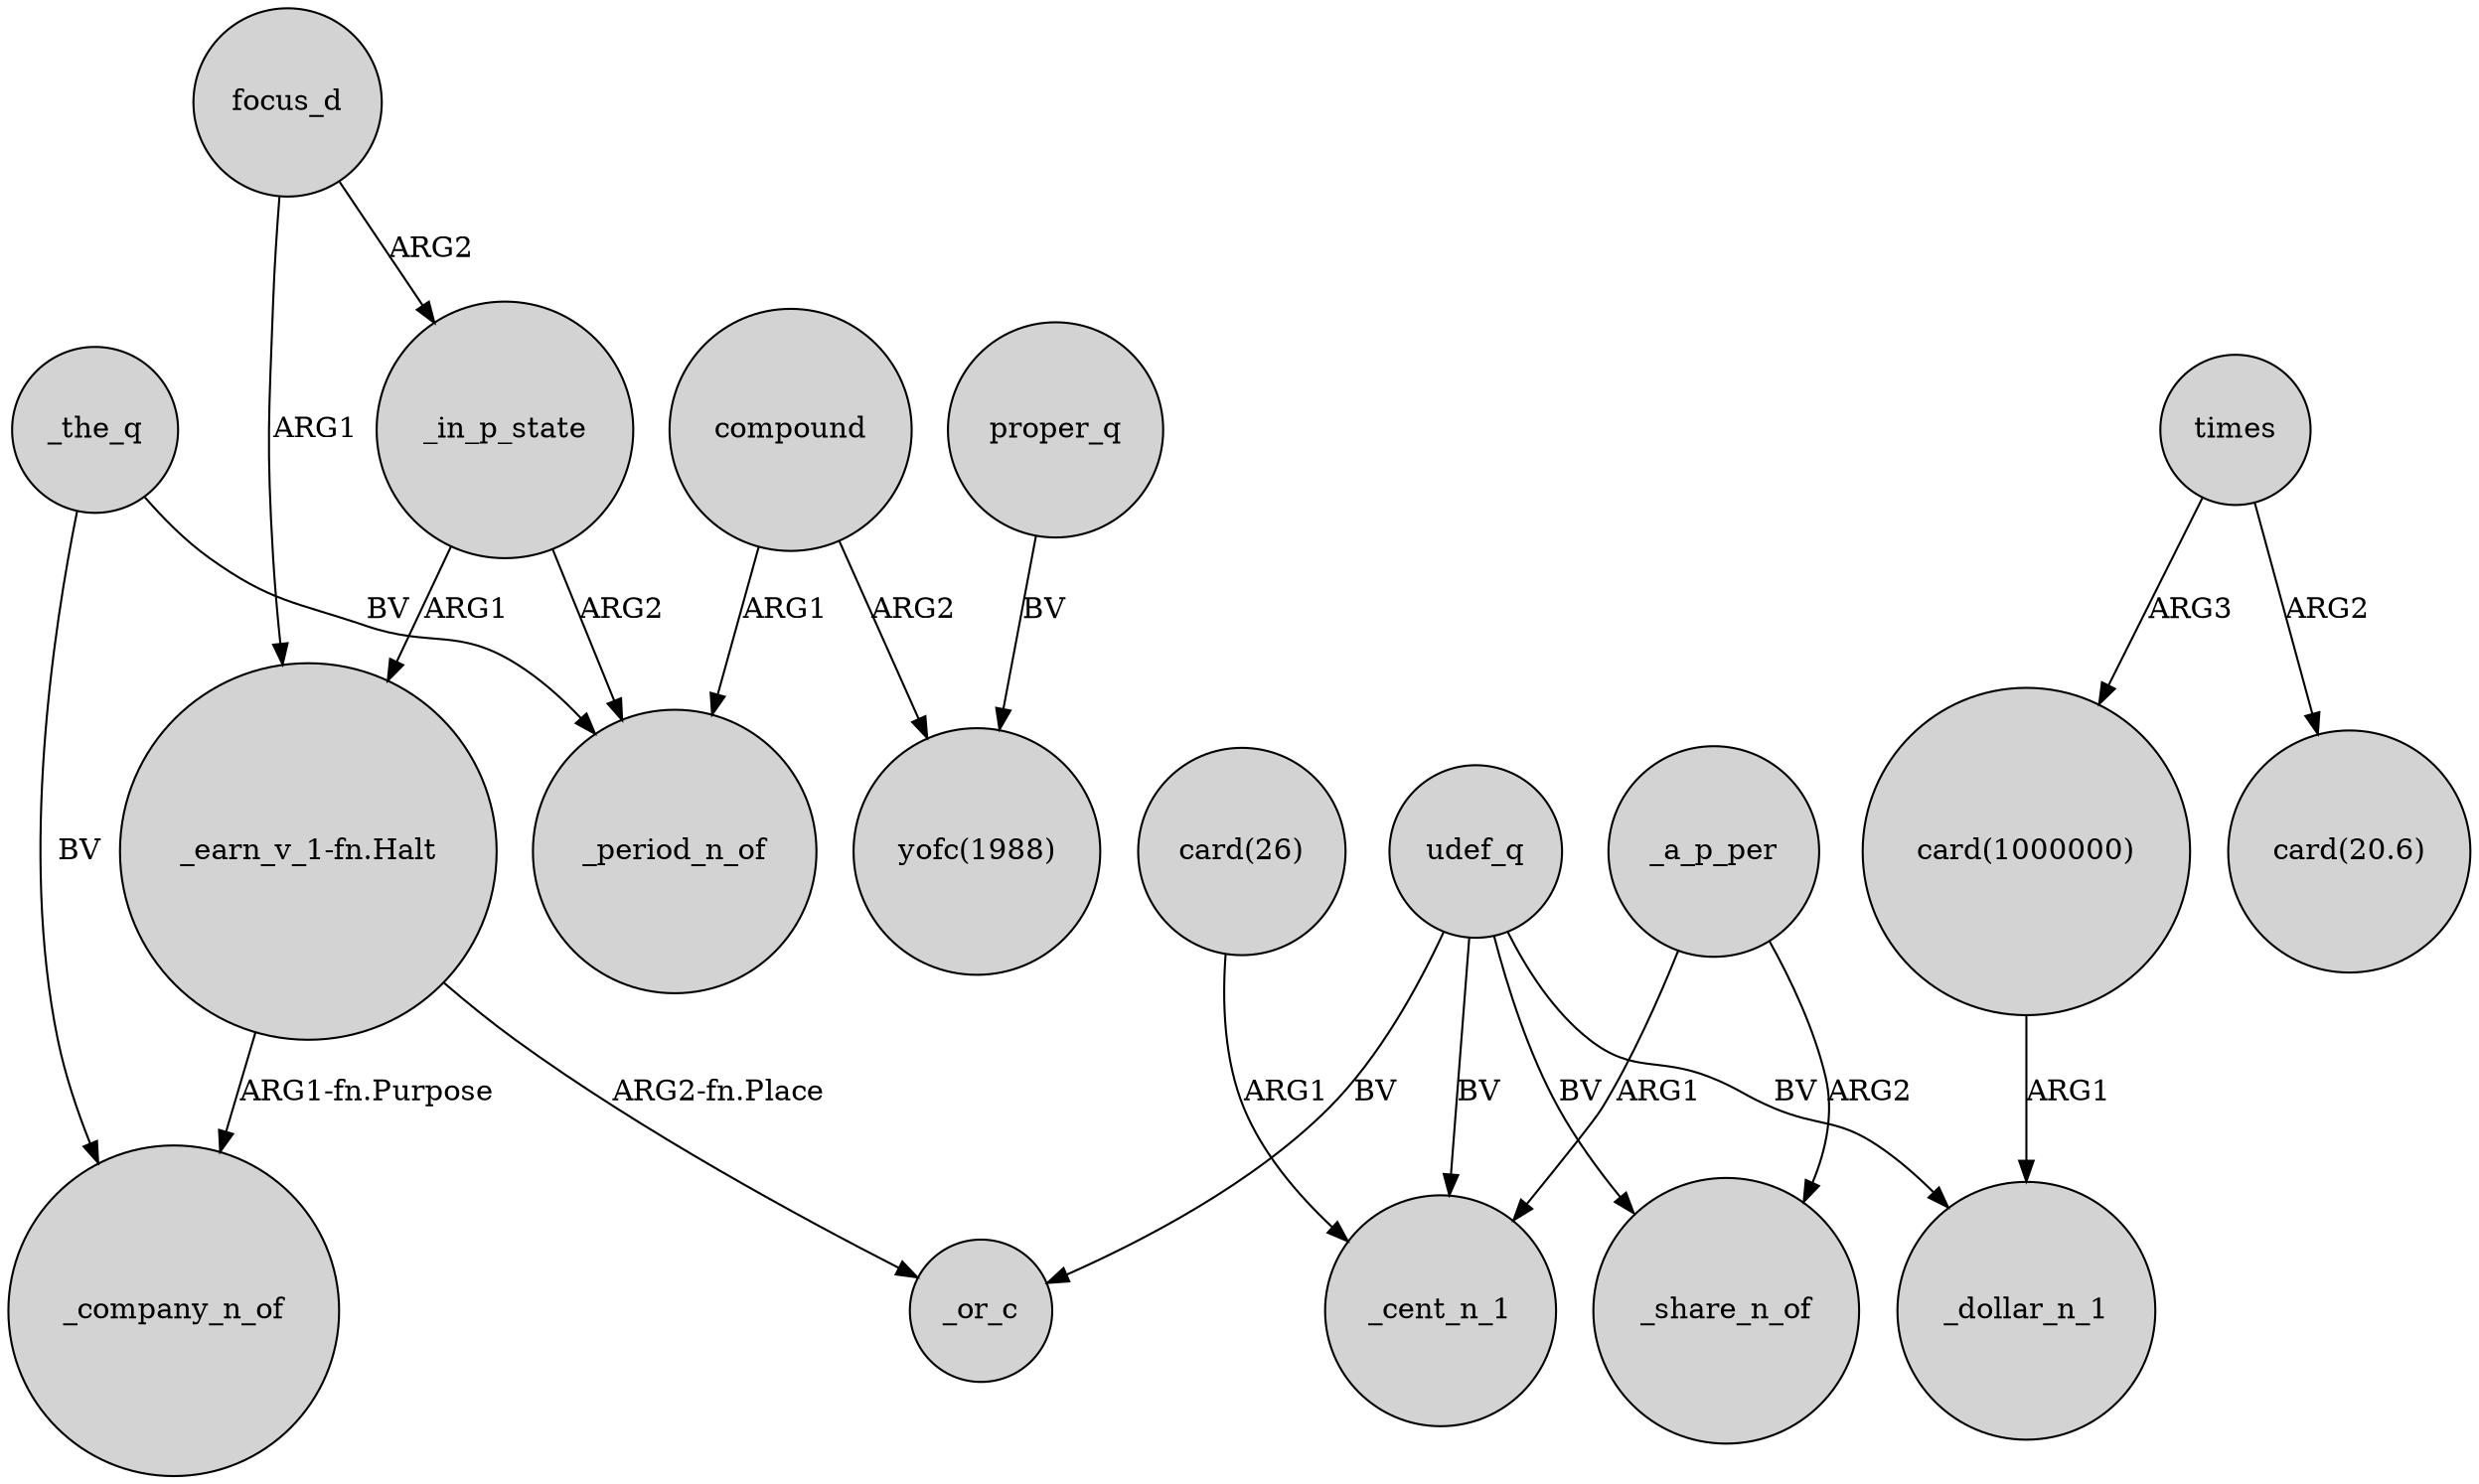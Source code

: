 digraph {
	node [shape=circle style=filled]
	focus_d -> _in_p_state [label=ARG2]
	_a_p_per -> _cent_n_1 [label=ARG1]
	times -> "card(20.6)" [label=ARG2]
	focus_d -> "_earn_v_1-fn.Halt" [label=ARG1]
	compound -> "yofc(1988)" [label=ARG2]
	times -> "card(1000000)" [label=ARG3]
	"_earn_v_1-fn.Halt" -> _company_n_of [label="ARG1-fn.Purpose"]
	"card(26)" -> _cent_n_1 [label=ARG1]
	udef_q -> _cent_n_1 [label=BV]
	udef_q -> _or_c [label=BV]
	_a_p_per -> _share_n_of [label=ARG2]
	udef_q -> _share_n_of [label=BV]
	udef_q -> _dollar_n_1 [label=BV]
	"card(1000000)" -> _dollar_n_1 [label=ARG1]
	proper_q -> "yofc(1988)" [label=BV]
	"_earn_v_1-fn.Halt" -> _or_c [label="ARG2-fn.Place"]
	compound -> _period_n_of [label=ARG1]
	_in_p_state -> _period_n_of [label=ARG2]
	_the_q -> _period_n_of [label=BV]
	_the_q -> _company_n_of [label=BV]
	_in_p_state -> "_earn_v_1-fn.Halt" [label=ARG1]
}
